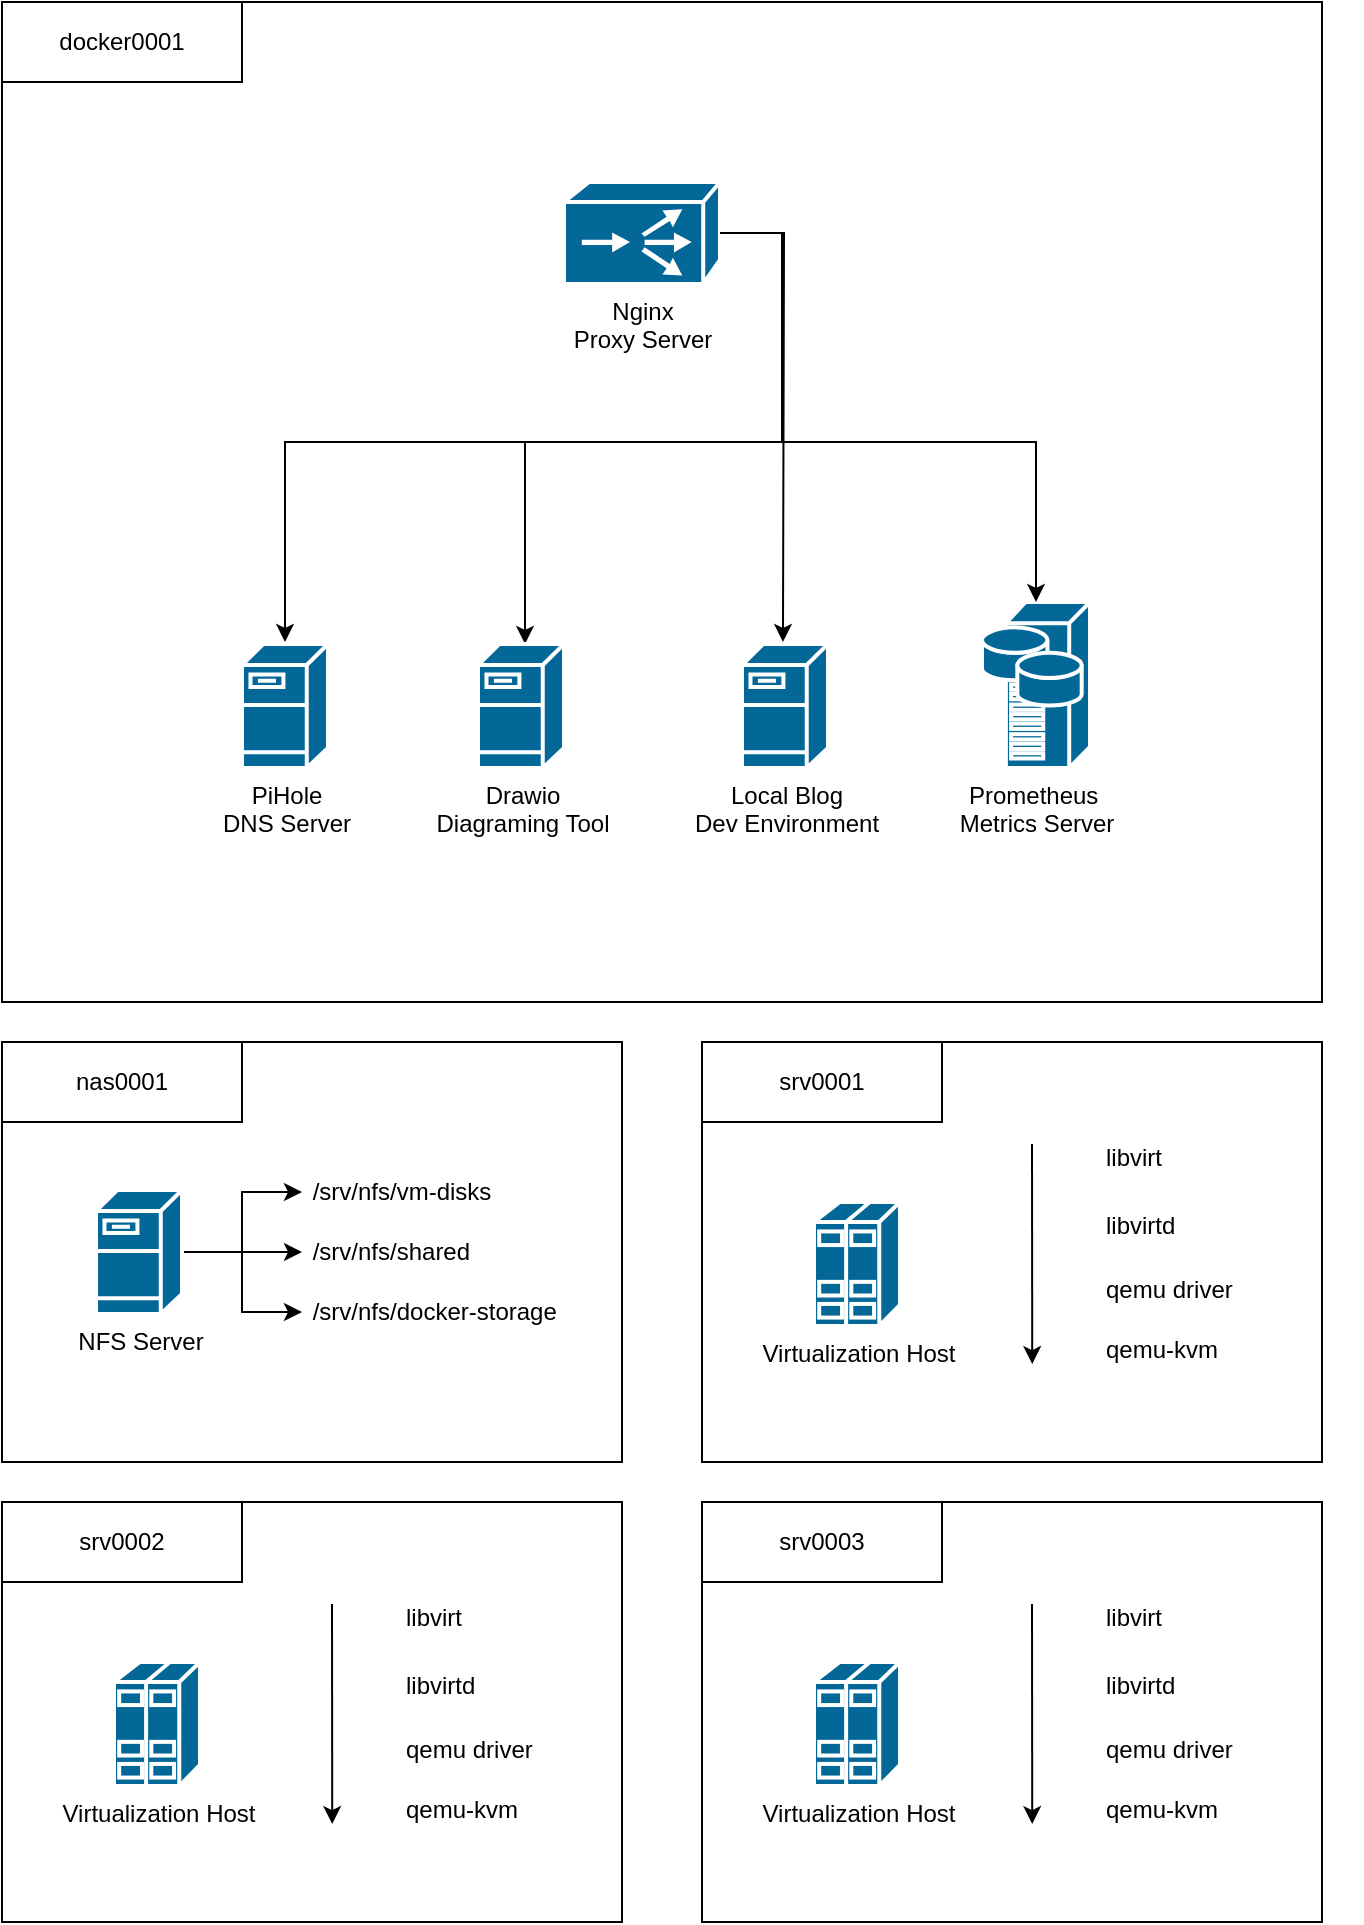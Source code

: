<mxfile version="27.0.9">
  <diagram name="Page-1" id="rGLDu00RAYErtuvUbD7b">
    <mxGraphModel dx="3413" dy="1333" grid="1" gridSize="10" guides="1" tooltips="1" connect="1" arrows="1" fold="1" page="1" pageScale="1" pageWidth="850" pageHeight="1400" math="0" shadow="0">
      <root>
        <mxCell id="0" />
        <mxCell id="1" parent="0" />
        <mxCell id="YQY63ywKePeSehOvkGZo-20" value="" style="rounded=0;whiteSpace=wrap;html=1;container=0;" vertex="1" parent="1">
          <mxGeometry x="-765" y="580" width="310" height="210" as="geometry" />
        </mxCell>
        <mxCell id="YQY63ywKePeSehOvkGZo-22" value="" style="rounded=0;whiteSpace=wrap;html=1;container=0;" vertex="1" parent="1">
          <mxGeometry x="-765" y="580" width="120" height="40" as="geometry" />
        </mxCell>
        <mxCell id="YQY63ywKePeSehOvkGZo-36" value="nas0001" style="text;html=1;align=center;verticalAlign=middle;whiteSpace=wrap;rounded=0;container=0;" vertex="1" parent="1">
          <mxGeometry x="-735" y="585" width="60" height="30" as="geometry" />
        </mxCell>
        <mxCell id="YQY63ywKePeSehOvkGZo-41" style="edgeStyle=orthogonalEdgeStyle;rounded=0;orthogonalLoop=1;jettySize=auto;html=1;entryX=0;entryY=0.5;entryDx=0;entryDy=0;" edge="1" parent="1" source="YQY63ywKePeSehOvkGZo-37" target="YQY63ywKePeSehOvkGZo-38">
          <mxGeometry relative="1" as="geometry" />
        </mxCell>
        <mxCell id="YQY63ywKePeSehOvkGZo-42" style="edgeStyle=orthogonalEdgeStyle;rounded=0;orthogonalLoop=1;jettySize=auto;html=1;entryX=0;entryY=0.5;entryDx=0;entryDy=0;" edge="1" parent="1" source="YQY63ywKePeSehOvkGZo-37" target="YQY63ywKePeSehOvkGZo-39">
          <mxGeometry relative="1" as="geometry" />
        </mxCell>
        <mxCell id="YQY63ywKePeSehOvkGZo-43" style="edgeStyle=orthogonalEdgeStyle;rounded=0;orthogonalLoop=1;jettySize=auto;html=1;entryX=0;entryY=0.5;entryDx=0;entryDy=0;" edge="1" parent="1" source="YQY63ywKePeSehOvkGZo-37" target="YQY63ywKePeSehOvkGZo-40">
          <mxGeometry relative="1" as="geometry" />
        </mxCell>
        <mxCell id="YQY63ywKePeSehOvkGZo-37" value="NFS Server" style="shape=mxgraph.cisco.servers.fileserver;sketch=0;html=1;pointerEvents=1;dashed=0;fillColor=#036897;strokeColor=#ffffff;strokeWidth=2;verticalLabelPosition=bottom;verticalAlign=top;align=center;outlineConnect=0;container=0;" vertex="1" parent="1">
          <mxGeometry x="-718" y="654" width="43" height="62" as="geometry" />
        </mxCell>
        <mxCell id="YQY63ywKePeSehOvkGZo-38" value="&amp;nbsp;/srv/nfs/vm-disks" style="text;html=1;align=left;verticalAlign=middle;whiteSpace=wrap;rounded=0;container=0;" vertex="1" parent="1">
          <mxGeometry x="-615" y="640" width="130" height="30" as="geometry" />
        </mxCell>
        <mxCell id="YQY63ywKePeSehOvkGZo-39" value="&amp;nbsp;/srv/nfs/shared" style="text;html=1;align=left;verticalAlign=middle;whiteSpace=wrap;rounded=0;container=0;" vertex="1" parent="1">
          <mxGeometry x="-615" y="670" width="130" height="30" as="geometry" />
        </mxCell>
        <mxCell id="YQY63ywKePeSehOvkGZo-40" value="&amp;nbsp;/srv/nfs/docker-storage" style="text;html=1;align=left;verticalAlign=middle;whiteSpace=wrap;rounded=0;container=0;" vertex="1" parent="1">
          <mxGeometry x="-615" y="700" width="130" height="30" as="geometry" />
        </mxCell>
        <mxCell id="YQY63ywKePeSehOvkGZo-44" value="" style="rounded=0;whiteSpace=wrap;html=1;container=0;" vertex="1" parent="1">
          <mxGeometry x="-415" y="580" width="310" height="210" as="geometry" />
        </mxCell>
        <mxCell id="YQY63ywKePeSehOvkGZo-45" value="" style="rounded=0;whiteSpace=wrap;html=1;container=0;" vertex="1" parent="1">
          <mxGeometry x="-415" y="580" width="120" height="40" as="geometry" />
        </mxCell>
        <mxCell id="YQY63ywKePeSehOvkGZo-46" value="srv0001" style="text;html=1;align=center;verticalAlign=middle;whiteSpace=wrap;rounded=0;container=0;" vertex="1" parent="1">
          <mxGeometry x="-385" y="585" width="60" height="30" as="geometry" />
        </mxCell>
        <mxCell id="YQY63ywKePeSehOvkGZo-55" value="" style="group" vertex="1" connectable="0" parent="1">
          <mxGeometry x="-765" y="60" width="660" height="500" as="geometry" />
        </mxCell>
        <mxCell id="bTz-9ExgAhZLg8OyFZQN-1" value="" style="rounded=0;whiteSpace=wrap;html=1;container=0;" parent="YQY63ywKePeSehOvkGZo-55" vertex="1">
          <mxGeometry width="660" height="500" as="geometry" />
        </mxCell>
        <mxCell id="YQY63ywKePeSehOvkGZo-2" value="" style="rounded=0;whiteSpace=wrap;html=1;container=0;" vertex="1" parent="YQY63ywKePeSehOvkGZo-55">
          <mxGeometry width="120" height="40" as="geometry" />
        </mxCell>
        <mxCell id="YQY63ywKePeSehOvkGZo-3" value="docker0001" style="text;html=1;align=center;verticalAlign=middle;whiteSpace=wrap;rounded=0;container=0;" vertex="1" parent="YQY63ywKePeSehOvkGZo-55">
          <mxGeometry x="35" y="7.5" width="50" height="25" as="geometry" />
        </mxCell>
        <mxCell id="YQY63ywKePeSehOvkGZo-16" style="edgeStyle=orthogonalEdgeStyle;rounded=0;orthogonalLoop=1;jettySize=auto;html=1;" edge="1" parent="YQY63ywKePeSehOvkGZo-55" source="YQY63ywKePeSehOvkGZo-7">
          <mxGeometry relative="1" as="geometry">
            <mxPoint x="390.484" y="320" as="targetPoint" />
          </mxGeometry>
        </mxCell>
        <mxCell id="YQY63ywKePeSehOvkGZo-7" value="Nginx&lt;div&gt;Proxy Server&lt;/div&gt;" style="shape=mxgraph.cisco.directors.localdirector;sketch=0;html=1;pointerEvents=1;dashed=0;fillColor=#036897;strokeColor=#ffffff;strokeWidth=2;verticalLabelPosition=bottom;verticalAlign=top;align=center;outlineConnect=0;container=0;" vertex="1" parent="YQY63ywKePeSehOvkGZo-55">
          <mxGeometry x="281" y="90" width="78" height="51" as="geometry" />
        </mxCell>
        <mxCell id="YQY63ywKePeSehOvkGZo-8" value="Prometheus&amp;nbsp;&lt;div&gt;Metrics Server&lt;/div&gt;" style="shape=mxgraph.cisco.servers.storage_server;sketch=0;html=1;pointerEvents=1;dashed=0;fillColor=#036897;strokeColor=#ffffff;strokeWidth=2;verticalLabelPosition=bottom;verticalAlign=top;align=center;outlineConnect=0;container=0;" vertex="1" parent="YQY63ywKePeSehOvkGZo-55">
          <mxGeometry x="490" y="300" width="54" height="83" as="geometry" />
        </mxCell>
        <mxCell id="YQY63ywKePeSehOvkGZo-14" style="edgeStyle=orthogonalEdgeStyle;rounded=0;orthogonalLoop=1;jettySize=auto;html=1;entryX=0.5;entryY=0;entryDx=0;entryDy=0;entryPerimeter=0;" edge="1" parent="YQY63ywKePeSehOvkGZo-55" source="YQY63ywKePeSehOvkGZo-7">
          <mxGeometry relative="1" as="geometry">
            <mxPoint x="141.5" y="320" as="targetPoint" />
            <Array as="points">
              <mxPoint x="390" y="116" />
              <mxPoint x="390" y="220" />
              <mxPoint x="142" y="220" />
            </Array>
          </mxGeometry>
        </mxCell>
        <mxCell id="YQY63ywKePeSehOvkGZo-15" style="edgeStyle=orthogonalEdgeStyle;rounded=0;orthogonalLoop=1;jettySize=auto;html=1;entryX=0.5;entryY=0;entryDx=0;entryDy=0;entryPerimeter=0;" edge="1" parent="YQY63ywKePeSehOvkGZo-55" source="YQY63ywKePeSehOvkGZo-7">
          <mxGeometry relative="1" as="geometry">
            <mxPoint x="261.5" y="321" as="targetPoint" />
            <Array as="points">
              <mxPoint x="390" y="116" />
              <mxPoint x="390" y="220" />
              <mxPoint x="262" y="220" />
            </Array>
          </mxGeometry>
        </mxCell>
        <mxCell id="YQY63ywKePeSehOvkGZo-17" style="edgeStyle=orthogonalEdgeStyle;rounded=0;orthogonalLoop=1;jettySize=auto;html=1;entryX=0.5;entryY=0;entryDx=0;entryDy=0;entryPerimeter=0;" edge="1" parent="YQY63ywKePeSehOvkGZo-55" source="YQY63ywKePeSehOvkGZo-7" target="YQY63ywKePeSehOvkGZo-8">
          <mxGeometry relative="1" as="geometry">
            <Array as="points">
              <mxPoint x="390" y="116" />
              <mxPoint x="390" y="220" />
              <mxPoint x="517" y="220" />
            </Array>
          </mxGeometry>
        </mxCell>
        <mxCell id="YQY63ywKePeSehOvkGZo-57" value="PiHole&lt;div&gt;DNS Server&lt;/div&gt;" style="shape=mxgraph.cisco.servers.fileserver;sketch=0;html=1;pointerEvents=1;dashed=0;fillColor=#036897;strokeColor=#ffffff;strokeWidth=2;verticalLabelPosition=bottom;verticalAlign=top;align=center;outlineConnect=0;container=0;" vertex="1" parent="YQY63ywKePeSehOvkGZo-55">
          <mxGeometry x="120" y="321" width="43" height="62" as="geometry" />
        </mxCell>
        <mxCell id="YQY63ywKePeSehOvkGZo-60" value="Drawio&lt;div&gt;Diagraming Tool&lt;/div&gt;" style="shape=mxgraph.cisco.servers.fileserver;sketch=0;html=1;pointerEvents=1;dashed=0;fillColor=#036897;strokeColor=#ffffff;strokeWidth=2;verticalLabelPosition=bottom;verticalAlign=top;align=center;outlineConnect=0;container=0;" vertex="1" parent="YQY63ywKePeSehOvkGZo-55">
          <mxGeometry x="238" y="321" width="43" height="62" as="geometry" />
        </mxCell>
        <mxCell id="YQY63ywKePeSehOvkGZo-74" value="Local Blog&lt;br&gt;&lt;div&gt;Dev Environment&lt;/div&gt;" style="shape=mxgraph.cisco.servers.fileserver;sketch=0;html=1;pointerEvents=1;dashed=0;fillColor=#036897;strokeColor=#ffffff;strokeWidth=2;verticalLabelPosition=bottom;verticalAlign=top;align=center;outlineConnect=0;container=0;" vertex="1" parent="YQY63ywKePeSehOvkGZo-55">
          <mxGeometry x="370" y="321" width="43" height="62" as="geometry" />
        </mxCell>
        <mxCell id="YQY63ywKePeSehOvkGZo-56" value="&lt;div&gt;Virtualization Host&lt;/div&gt;" style="shape=mxgraph.cisco.servers.standard_host;sketch=0;html=1;pointerEvents=1;dashed=0;fillColor=#036897;strokeColor=#ffffff;strokeWidth=2;verticalLabelPosition=bottom;verticalAlign=top;align=center;outlineConnect=0;" vertex="1" parent="1">
          <mxGeometry x="-359" y="660" width="43" height="62" as="geometry" />
        </mxCell>
        <mxCell id="YQY63ywKePeSehOvkGZo-76" value="libvirt" style="text;html=1;align=left;verticalAlign=middle;whiteSpace=wrap;rounded=0;" vertex="1" parent="1">
          <mxGeometry x="-215" y="618" width="60" height="40" as="geometry" />
        </mxCell>
        <mxCell id="YQY63ywKePeSehOvkGZo-77" value="libvirtd" style="text;html=1;align=left;verticalAlign=middle;whiteSpace=wrap;rounded=0;" vertex="1" parent="1">
          <mxGeometry x="-215" y="657" width="60" height="30" as="geometry" />
        </mxCell>
        <mxCell id="YQY63ywKePeSehOvkGZo-78" value="qemu driver" style="text;html=1;align=left;verticalAlign=middle;whiteSpace=wrap;rounded=0;" vertex="1" parent="1">
          <mxGeometry x="-215" y="689" width="130" height="30" as="geometry" />
        </mxCell>
        <mxCell id="YQY63ywKePeSehOvkGZo-79" value="qemu-kvm" style="text;html=1;align=left;verticalAlign=middle;whiteSpace=wrap;rounded=0;" vertex="1" parent="1">
          <mxGeometry x="-215" y="719" width="130" height="30" as="geometry" />
        </mxCell>
        <mxCell id="YQY63ywKePeSehOvkGZo-80" value="" style="endArrow=classic;html=1;rounded=0;entryX=0.452;entryY=0.81;entryDx=0;entryDy=0;entryPerimeter=0;" edge="1" parent="1">
          <mxGeometry width="50" height="50" relative="1" as="geometry">
            <mxPoint x="-250" y="630.95" as="sourcePoint" />
            <mxPoint x="-249.88" y="741.05" as="targetPoint" />
          </mxGeometry>
        </mxCell>
        <mxCell id="YQY63ywKePeSehOvkGZo-81" value="" style="rounded=0;whiteSpace=wrap;html=1;container=0;" vertex="1" parent="1">
          <mxGeometry x="-765" y="810" width="310" height="210" as="geometry" />
        </mxCell>
        <mxCell id="YQY63ywKePeSehOvkGZo-82" value="" style="rounded=0;whiteSpace=wrap;html=1;container=0;" vertex="1" parent="1">
          <mxGeometry x="-765" y="810" width="120" height="40" as="geometry" />
        </mxCell>
        <mxCell id="YQY63ywKePeSehOvkGZo-83" value="srv0002" style="text;html=1;align=center;verticalAlign=middle;whiteSpace=wrap;rounded=0;container=0;" vertex="1" parent="1">
          <mxGeometry x="-735" y="815" width="60" height="30" as="geometry" />
        </mxCell>
        <mxCell id="YQY63ywKePeSehOvkGZo-84" value="&lt;div&gt;Virtualization Host&lt;/div&gt;" style="shape=mxgraph.cisco.servers.standard_host;sketch=0;html=1;pointerEvents=1;dashed=0;fillColor=#036897;strokeColor=#ffffff;strokeWidth=2;verticalLabelPosition=bottom;verticalAlign=top;align=center;outlineConnect=0;" vertex="1" parent="1">
          <mxGeometry x="-709" y="890" width="43" height="62" as="geometry" />
        </mxCell>
        <mxCell id="YQY63ywKePeSehOvkGZo-85" value="libvirt" style="text;html=1;align=left;verticalAlign=middle;whiteSpace=wrap;rounded=0;" vertex="1" parent="1">
          <mxGeometry x="-565" y="848" width="60" height="40" as="geometry" />
        </mxCell>
        <mxCell id="YQY63ywKePeSehOvkGZo-86" value="libvirtd" style="text;html=1;align=left;verticalAlign=middle;whiteSpace=wrap;rounded=0;" vertex="1" parent="1">
          <mxGeometry x="-565" y="887" width="60" height="30" as="geometry" />
        </mxCell>
        <mxCell id="YQY63ywKePeSehOvkGZo-87" value="qemu driver" style="text;html=1;align=left;verticalAlign=middle;whiteSpace=wrap;rounded=0;" vertex="1" parent="1">
          <mxGeometry x="-565" y="919" width="130" height="30" as="geometry" />
        </mxCell>
        <mxCell id="YQY63ywKePeSehOvkGZo-88" value="qemu-kvm" style="text;html=1;align=left;verticalAlign=middle;whiteSpace=wrap;rounded=0;" vertex="1" parent="1">
          <mxGeometry x="-565" y="949" width="130" height="30" as="geometry" />
        </mxCell>
        <mxCell id="YQY63ywKePeSehOvkGZo-89" value="" style="endArrow=classic;html=1;rounded=0;entryX=0.452;entryY=0.81;entryDx=0;entryDy=0;entryPerimeter=0;" edge="1" parent="1">
          <mxGeometry width="50" height="50" relative="1" as="geometry">
            <mxPoint x="-600" y="860.95" as="sourcePoint" />
            <mxPoint x="-599.88" y="971.05" as="targetPoint" />
          </mxGeometry>
        </mxCell>
        <mxCell id="YQY63ywKePeSehOvkGZo-90" value="" style="rounded=0;whiteSpace=wrap;html=1;container=0;" vertex="1" parent="1">
          <mxGeometry x="-415" y="810" width="310" height="210" as="geometry" />
        </mxCell>
        <mxCell id="YQY63ywKePeSehOvkGZo-91" value="" style="rounded=0;whiteSpace=wrap;html=1;container=0;" vertex="1" parent="1">
          <mxGeometry x="-415" y="810" width="120" height="40" as="geometry" />
        </mxCell>
        <mxCell id="YQY63ywKePeSehOvkGZo-92" value="srv0003" style="text;html=1;align=center;verticalAlign=middle;whiteSpace=wrap;rounded=0;container=0;" vertex="1" parent="1">
          <mxGeometry x="-385" y="815" width="60" height="30" as="geometry" />
        </mxCell>
        <mxCell id="YQY63ywKePeSehOvkGZo-93" value="&lt;div&gt;Virtualization Host&lt;/div&gt;" style="shape=mxgraph.cisco.servers.standard_host;sketch=0;html=1;pointerEvents=1;dashed=0;fillColor=#036897;strokeColor=#ffffff;strokeWidth=2;verticalLabelPosition=bottom;verticalAlign=top;align=center;outlineConnect=0;" vertex="1" parent="1">
          <mxGeometry x="-359" y="890" width="43" height="62" as="geometry" />
        </mxCell>
        <mxCell id="YQY63ywKePeSehOvkGZo-94" value="libvirt" style="text;html=1;align=left;verticalAlign=middle;whiteSpace=wrap;rounded=0;" vertex="1" parent="1">
          <mxGeometry x="-215" y="848" width="60" height="40" as="geometry" />
        </mxCell>
        <mxCell id="YQY63ywKePeSehOvkGZo-95" value="libvirtd" style="text;html=1;align=left;verticalAlign=middle;whiteSpace=wrap;rounded=0;" vertex="1" parent="1">
          <mxGeometry x="-215" y="887" width="60" height="30" as="geometry" />
        </mxCell>
        <mxCell id="YQY63ywKePeSehOvkGZo-96" value="qemu driver" style="text;html=1;align=left;verticalAlign=middle;whiteSpace=wrap;rounded=0;" vertex="1" parent="1">
          <mxGeometry x="-215" y="919" width="130" height="30" as="geometry" />
        </mxCell>
        <mxCell id="YQY63ywKePeSehOvkGZo-97" value="qemu-kvm" style="text;html=1;align=left;verticalAlign=middle;whiteSpace=wrap;rounded=0;" vertex="1" parent="1">
          <mxGeometry x="-215" y="949" width="130" height="30" as="geometry" />
        </mxCell>
        <mxCell id="YQY63ywKePeSehOvkGZo-98" value="" style="endArrow=classic;html=1;rounded=0;entryX=0.452;entryY=0.81;entryDx=0;entryDy=0;entryPerimeter=0;" edge="1" parent="1">
          <mxGeometry width="50" height="50" relative="1" as="geometry">
            <mxPoint x="-250" y="860.95" as="sourcePoint" />
            <mxPoint x="-249.88" y="971.05" as="targetPoint" />
          </mxGeometry>
        </mxCell>
      </root>
    </mxGraphModel>
  </diagram>
</mxfile>
